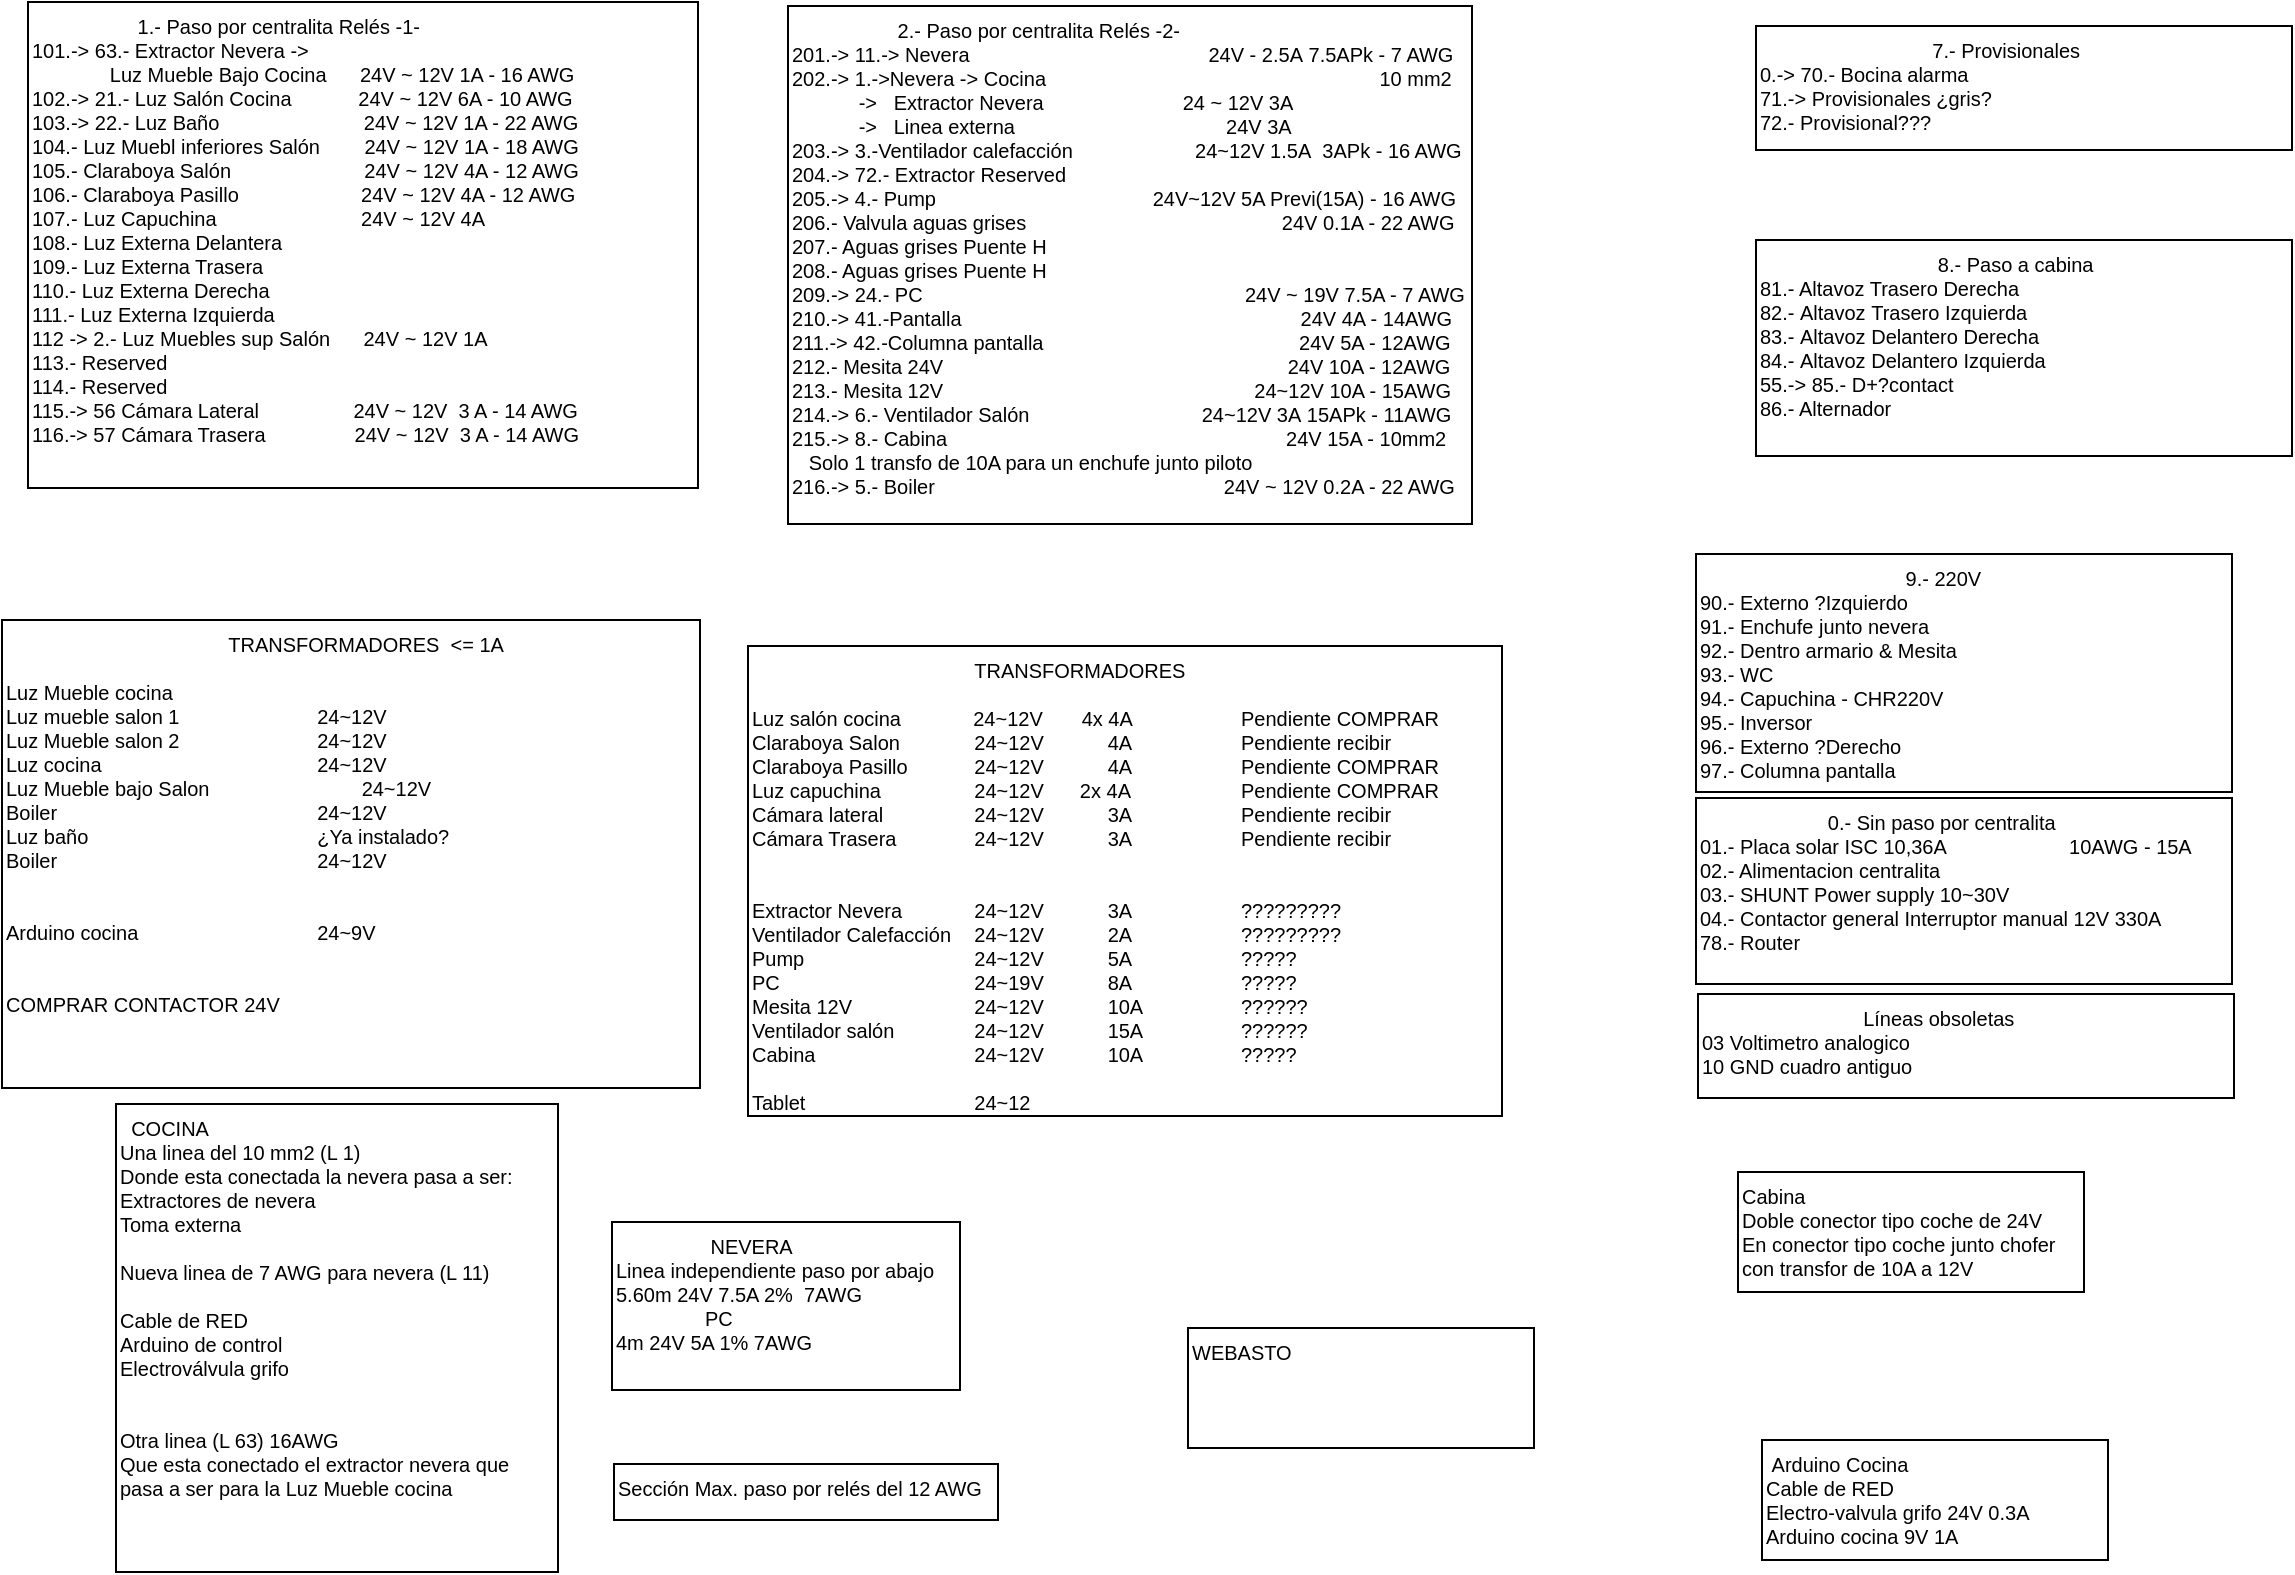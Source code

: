 <mxfile version="28.1.2">
  <diagram id="-175AL0abnjn761s82y0" name="Page-1">
    <mxGraphModel dx="404" dy="-583" grid="1" gridSize="1" guides="1" tooltips="1" connect="1" arrows="1" fold="1" page="1" pageScale="1" pageWidth="1169" pageHeight="827" math="0" shadow="0">
      <root>
        <mxCell id="0" />
        <mxCell id="1" style="" parent="0" />
        <mxCell id="ZQtyk6yFxOkWBHBf2kEJ-1" value="&lt;font size=&quot;1&quot;&gt;&amp;nbsp; &amp;nbsp; &amp;nbsp; &amp;nbsp; &amp;nbsp; &amp;nbsp; &amp;nbsp; &amp;nbsp; &amp;nbsp; &amp;nbsp; &amp;nbsp; &amp;nbsp; &amp;nbsp; &amp;nbsp; &amp;nbsp;Líneas obsoletas&lt;br&gt;&lt;/font&gt;&lt;font size=&quot;1&quot;&gt;03 Voltimetro analogico&lt;br&gt;10 GND cuadro antiguo&lt;br&gt;&lt;/font&gt;" style="whiteSpace=wrap;html=1;strokeColor=#000000;gradientColor=none;fontFamily=Helvetica;fontSize=4;fontColor=#000000;fillColor=#FFFFFF;align=left;verticalAlign=top;" parent="1" vertex="1">
          <mxGeometry x="860" y="1346" width="268" height="52" as="geometry" />
        </mxCell>
        <mxCell id="ZQtyk6yFxOkWBHBf2kEJ-2" value="&lt;font size=&quot;1&quot;&gt;&amp;nbsp; &amp;nbsp; &amp;nbsp; &amp;nbsp; &amp;nbsp; &amp;nbsp; &amp;nbsp; &amp;nbsp; &amp;nbsp; &amp;nbsp; &amp;nbsp; &amp;nbsp; &amp;nbsp; &amp;nbsp; &amp;nbsp;&lt;span style=&quot;white-space: pre&quot;&gt;&#x9;&lt;/span&gt;&lt;span style=&quot;white-space: pre&quot;&gt;&#x9;&lt;/span&gt;TRANSFORMADORES&lt;br&gt;&lt;/font&gt;&lt;span style=&quot;font-size: x-small&quot;&gt;&lt;br&gt;Luz salón cocina&amp;nbsp; &amp;nbsp; &amp;nbsp; &amp;nbsp; &amp;nbsp; &amp;nbsp; &amp;nbsp;24~12V&amp;nbsp; &amp;nbsp; &amp;nbsp; &amp;nbsp;4x 4A&lt;span style=&quot;white-space: pre&quot;&gt;&#x9;&lt;/span&gt;&lt;span style=&quot;white-space: pre&quot;&gt;&#x9;&lt;/span&gt;&lt;span style=&quot;white-space: pre&quot;&gt;&#x9;&lt;/span&gt;Pendiente COMPRAR&lt;br&gt;&lt;/span&gt;&lt;font size=&quot;1&quot;&gt;Claraboya Salon&lt;span style=&quot;white-space: pre&quot;&gt;&#x9;&lt;span style=&quot;white-space: pre&quot;&gt;&#x9;&lt;/span&gt;&lt;/span&gt;24~12V&lt;span style=&quot;white-space: pre&quot;&gt;&#x9;&lt;/span&gt;&lt;span style=&quot;white-space: pre&quot;&gt;&#x9;&lt;/span&gt;4A&lt;span style=&quot;white-space: pre&quot;&gt;&#x9;&lt;/span&gt;&lt;span style=&quot;white-space: pre&quot;&gt;&#x9;&lt;/span&gt;&lt;span style=&quot;white-space: pre&quot;&gt;&#x9;&lt;/span&gt;Pendiente recibir&lt;br&gt;Claraboya Pasillo&lt;span style=&quot;white-space: pre&quot;&gt;&#x9;&lt;span style=&quot;white-space: pre&quot;&gt;&#x9;&lt;/span&gt;&lt;/span&gt;24~12V&lt;span style=&quot;white-space: pre&quot;&gt;&#x9;&lt;/span&gt;&lt;span style=&quot;white-space: pre&quot;&gt;&#x9;&lt;/span&gt;4A&lt;span style=&quot;white-space: pre&quot;&gt;&#x9;&lt;/span&gt;&lt;span style=&quot;white-space: pre&quot;&gt;&#x9;&lt;/span&gt;&lt;span style=&quot;white-space: pre&quot;&gt;&#x9;&lt;/span&gt;Pendiente COMPRAR&lt;br&gt;Luz capuchina&lt;span style=&quot;white-space: pre&quot;&gt;&#x9;&lt;/span&gt;&lt;span style=&quot;white-space: pre&quot;&gt;&#x9;&lt;span style=&quot;white-space: pre&quot;&gt;&#x9;&lt;/span&gt;&lt;/span&gt;24~12V&lt;span style=&quot;white-space: pre&quot;&gt;&#x9;&lt;/span&gt;&amp;nbsp; &amp;nbsp;2x 4A&lt;span style=&quot;white-space: pre&quot;&gt;&#x9;&lt;/span&gt;&lt;span style=&quot;white-space: pre&quot;&gt;&#x9;&lt;/span&gt;&lt;span style=&quot;white-space: pre&quot;&gt;&#x9;&lt;/span&gt;Pendiente COMPRAR&lt;br&gt;Cámara lateral&lt;span style=&quot;white-space: pre&quot;&gt;&#x9;&lt;/span&gt;&lt;span style=&quot;white-space: pre&quot;&gt;&#x9;&lt;/span&gt;24~12V&lt;span style=&quot;white-space: pre&quot;&gt;&#x9;&lt;/span&gt;&lt;span style=&quot;white-space: pre&quot;&gt;&#x9;&lt;/span&gt;3A&lt;span style=&quot;white-space: pre&quot;&gt;&#x9;&lt;/span&gt;&lt;span style=&quot;white-space: pre&quot;&gt;&#x9;&lt;/span&gt;&lt;span style=&quot;white-space: pre&quot;&gt;&#x9;&lt;/span&gt;Pendiente recibir&lt;br&gt;Cámara Trasera&lt;span style=&quot;white-space: pre&quot;&gt;&#x9;&lt;/span&gt;&lt;span style=&quot;white-space: pre&quot;&gt;&#x9;&lt;/span&gt;24~12V&lt;span style=&quot;white-space: pre&quot;&gt;&#x9;&lt;/span&gt;&lt;span style=&quot;white-space: pre&quot;&gt;&#x9;&lt;/span&gt;3A&lt;span style=&quot;white-space: pre&quot;&gt;&#x9;&lt;/span&gt;&lt;span style=&quot;white-space: pre&quot;&gt;&#x9;&lt;/span&gt;&lt;span style=&quot;white-space: pre&quot;&gt;&#x9;&lt;/span&gt;Pendiente recibir&lt;br&gt;&lt;br&gt;&lt;br&gt;Extractor Nevera&lt;span style=&quot;white-space: pre&quot;&gt;&#x9;&lt;/span&gt;&lt;span style=&quot;white-space: pre&quot;&gt;&#x9;&lt;/span&gt;24~12V&lt;span style=&quot;white-space: pre&quot;&gt;&#x9;&lt;/span&gt;&lt;span style=&quot;white-space: pre&quot;&gt;&#x9;&lt;/span&gt;3A&lt;span style=&quot;white-space: pre&quot;&gt;&#x9;&lt;/span&gt;&lt;span style=&quot;white-space: pre&quot;&gt;&#x9;&lt;/span&gt;&lt;span style=&quot;white-space: pre&quot;&gt;&#x9;&lt;/span&gt;?????????&lt;br&gt;Ventilador Calefacción&lt;span style=&quot;white-space: pre&quot;&gt;&#x9;&lt;/span&gt;24~12V&lt;span style=&quot;white-space: pre&quot;&gt;&#x9;&lt;/span&gt;&lt;span style=&quot;white-space: pre&quot;&gt;&#x9;&lt;/span&gt;2A&lt;span style=&quot;white-space: pre&quot;&gt;&#x9;&lt;/span&gt;&lt;span style=&quot;white-space: pre&quot;&gt;&#x9;&lt;/span&gt;&lt;span style=&quot;white-space: pre&quot;&gt;&#x9;&lt;/span&gt;?????????&lt;br&gt;Pump&lt;span style=&quot;white-space: pre&quot;&gt;&#x9;&lt;/span&gt;&lt;span style=&quot;white-space: pre&quot;&gt;&#x9;&lt;/span&gt;&lt;span style=&quot;white-space: pre&quot;&gt;&#x9;&lt;/span&gt;&lt;span style=&quot;white-space: pre&quot;&gt;&#x9;&lt;/span&gt;24~12V&lt;span style=&quot;white-space: pre&quot;&gt;&#x9;&lt;/span&gt;&lt;span style=&quot;white-space: pre&quot;&gt;&#x9;&lt;/span&gt;5A&lt;span style=&quot;white-space: pre&quot;&gt;&#x9;&lt;/span&gt;&lt;span style=&quot;white-space: pre&quot;&gt;&#x9;&lt;/span&gt;&lt;span style=&quot;white-space: pre&quot;&gt;&#x9;&lt;/span&gt;?????&lt;br&gt;PC&lt;span style=&quot;white-space: pre&quot;&gt;&#x9;&lt;/span&gt;&lt;span style=&quot;white-space: pre&quot;&gt;&#x9;&lt;/span&gt;&lt;span style=&quot;white-space: pre&quot;&gt;&#x9;&lt;/span&gt;&lt;span style=&quot;white-space: pre&quot;&gt;&#x9;&lt;span style=&quot;white-space: pre&quot;&gt;&#x9;&lt;/span&gt;2&lt;/span&gt;4~19V&lt;span style=&quot;white-space: pre&quot;&gt;&#x9;&lt;/span&gt;&lt;span style=&quot;white-space: pre&quot;&gt;&#x9;&lt;/span&gt;8A&lt;span style=&quot;white-space: pre&quot;&gt;&#x9;&lt;/span&gt;&lt;span style=&quot;white-space: pre&quot;&gt;&#x9;&lt;/span&gt;&lt;span style=&quot;white-space: pre&quot;&gt;&#x9;&lt;/span&gt;?????&lt;br&gt;Mesita 12V&lt;span style=&quot;white-space: pre&quot;&gt;&#x9;&lt;/span&gt;&lt;span style=&quot;white-space: pre&quot;&gt;&#x9;&lt;/span&gt;&lt;span style=&quot;white-space: pre&quot;&gt;&#x9;&lt;/span&gt;24~12V&lt;span style=&quot;white-space: pre&quot;&gt;&#x9;&lt;/span&gt;&lt;span style=&quot;white-space: pre&quot;&gt;&#x9;&lt;/span&gt;10A&lt;span style=&quot;white-space: pre&quot;&gt;&#x9;&lt;/span&gt;&lt;span style=&quot;white-space: pre&quot;&gt;&#x9;&lt;/span&gt;&lt;span style=&quot;white-space: pre&quot;&gt;&#x9;&lt;/span&gt;??????&lt;br&gt;Ventilador salón&lt;span style=&quot;white-space: pre&quot;&gt;&#x9;&lt;/span&gt;&lt;span style=&quot;white-space: pre&quot;&gt;&#x9;&lt;/span&gt;24~12V&lt;span style=&quot;white-space: pre&quot;&gt;&#x9;&lt;/span&gt;&lt;span style=&quot;white-space: pre&quot;&gt;&#x9;&lt;/span&gt;15A&lt;span style=&quot;white-space: pre&quot;&gt;&#x9;&lt;/span&gt;&lt;span style=&quot;white-space: pre&quot;&gt;&#x9;&lt;/span&gt;&lt;span style=&quot;white-space: pre&quot;&gt;&#x9;&lt;/span&gt;??????&lt;br&gt;Cabina&lt;span style=&quot;white-space: pre&quot;&gt;&#x9;&lt;/span&gt;&lt;span style=&quot;white-space: pre&quot;&gt;&#x9;&lt;/span&gt;&lt;span style=&quot;white-space: pre&quot;&gt;&#x9;&lt;/span&gt;&lt;span style=&quot;white-space: pre&quot;&gt;&#x9;&lt;/span&gt;24~12V&lt;span style=&quot;white-space: pre&quot;&gt;&#x9;&lt;/span&gt;&lt;span style=&quot;white-space: pre&quot;&gt;&#x9;&lt;/span&gt;10A&lt;span style=&quot;white-space: pre&quot;&gt;&#x9;&lt;/span&gt;&lt;span style=&quot;white-space: pre&quot;&gt;&#x9;&lt;/span&gt;&lt;span style=&quot;white-space: pre&quot;&gt;&#x9;&lt;/span&gt;?????&lt;br&gt;&lt;br&gt;Tablet&lt;span style=&quot;white-space: pre&quot;&gt;&#x9;&lt;/span&gt;&lt;span style=&quot;white-space: pre&quot;&gt;&#x9;&lt;/span&gt;&lt;span style=&quot;white-space: pre&quot;&gt;&#x9;&lt;/span&gt;&lt;span style=&quot;white-space: pre&quot;&gt;&#x9;&lt;/span&gt;24~12&lt;span style=&quot;white-space: pre&quot;&gt;&#x9;&lt;/span&gt;&lt;span style=&quot;white-space: pre&quot;&gt;&#x9;&lt;/span&gt;&lt;br&gt;&lt;br&gt;&lt;br&gt;&lt;br&gt;&lt;br&gt;&lt;/font&gt;" style="whiteSpace=wrap;html=1;strokeColor=#000000;gradientColor=none;fontFamily=Helvetica;fontSize=4;fontColor=#000000;fillColor=#FFFFFF;align=left;verticalAlign=top;" parent="1" vertex="1">
          <mxGeometry x="385" y="1172" width="377" height="235" as="geometry" />
        </mxCell>
        <mxCell id="ZQtyk6yFxOkWBHBf2kEJ-3" value="&lt;span style=&quot;white-space: pre&quot;&gt;&#x9;&lt;/span&gt;&lt;span style=&quot;white-space: pre&quot;&gt;&#x9;&lt;/span&gt;&lt;span style=&quot;white-space: pre&quot;&gt;&#x9;&lt;/span&gt;&lt;span style=&quot;white-space: pre&quot;&gt;&#x9;&lt;/span&gt;&lt;span style=&quot;white-space: pre&quot;&gt;&#x9;&lt;/span&gt;&lt;font size=&quot;1&quot;&gt;&amp;nbsp;NEVERA&lt;br&gt;&lt;/font&gt;&lt;font size=&quot;1&quot;&gt;Linea independiente paso por abajo&lt;br&gt;5.60m 24V 7.5A 2%&amp;nbsp; 7AWG&lt;br&gt;&lt;span style=&quot;white-space: pre&quot;&gt;&#x9;&lt;/span&gt;&lt;span style=&quot;white-space: pre&quot;&gt;&#x9;&lt;/span&gt;PC&lt;br&gt;4m 24V 5A 1% 7AWG&lt;br&gt;&lt;/font&gt;" style="whiteSpace=wrap;html=1;strokeColor=#000000;gradientColor=none;fontFamily=Helvetica;fontSize=4;fontColor=#000000;fillColor=#FFFFFF;align=left;verticalAlign=top;" parent="1" vertex="1">
          <mxGeometry x="317" y="1460" width="174" height="84" as="geometry" />
        </mxCell>
        <mxCell id="ZQtyk6yFxOkWBHBf2kEJ-4" value="&lt;span&gt;&#x9;&lt;/span&gt;&lt;span&gt;&#x9;&lt;/span&gt;&lt;span&gt;&#x9;&lt;/span&gt;&lt;span&gt;&#x9;&lt;/span&gt;&lt;span&gt;&#x9;&lt;/span&gt;&lt;font size=&quot;1&quot;&gt;&amp;nbsp;&lt;span&gt;&#x9;&lt;/span&gt;&lt;span&gt;&#x9;&lt;/span&gt;COCINA&lt;br&gt;&lt;/font&gt;&lt;font size=&quot;1&quot;&gt;Una linea del 10 mm2 (L 1)&lt;br&gt;Donde esta conectada la nevera pasa a ser:&lt;br&gt;&lt;/font&gt;&lt;span style=&quot;font-size: x-small&quot;&gt;Extractores de nevera&lt;/span&gt;&lt;font size=&quot;1&quot;&gt;&lt;br&gt;&lt;/font&gt;&lt;span style=&quot;font-size: x-small&quot;&gt;Toma externa&lt;/span&gt;&lt;font size=&quot;1&quot;&gt;&lt;br&gt;&lt;br&gt;Nueva linea de 7 AWG para nevera (L 11)&lt;br&gt;&lt;br&gt;Cable de RED&lt;/font&gt;&lt;br style=&quot;font-size: x-small&quot;&gt;&lt;span style=&quot;font-size: x-small&quot;&gt;Arduino de control&lt;/span&gt;&lt;br style=&quot;font-size: x-small&quot;&gt;&lt;span style=&quot;font-size: x-small&quot;&gt;Electroválvula grifo&lt;/span&gt;&lt;font size=&quot;1&quot;&gt;&lt;br&gt;&lt;br&gt;&lt;br&gt;Otra linea (L 63) 16AWG&lt;br&gt;Que esta conectado el extractor nevera que pasa a ser para la Luz Mueble cocina&lt;br&gt;&lt;/font&gt;" style="whiteSpace=wrap;html=1;strokeColor=#000000;gradientColor=none;fontFamily=Helvetica;fontSize=4;fontColor=#000000;fillColor=#FFFFFF;align=left;verticalAlign=top;" parent="1" vertex="1">
          <mxGeometry x="69" y="1401" width="221" height="234" as="geometry" />
        </mxCell>
        <mxCell id="ZQtyk6yFxOkWBHBf2kEJ-6" value="&lt;font size=&quot;1&quot;&gt;Sección Max. paso por relés del 12 AWG&lt;/font&gt;&lt;font size=&quot;1&quot;&gt;&lt;br&gt;&lt;/font&gt;" style="whiteSpace=wrap;html=1;strokeColor=#000000;gradientColor=none;fontFamily=Helvetica;fontSize=4;fontColor=#000000;fillColor=#FFFFFF;align=left;verticalAlign=top;" parent="1" vertex="1">
          <mxGeometry x="318" y="1581" width="192" height="28" as="geometry" />
        </mxCell>
        <mxCell id="ZQtyk6yFxOkWBHBf2kEJ-7" value="&lt;span&gt;&#x9;&lt;/span&gt;&lt;span&gt;&#x9;&lt;/span&gt;&lt;span&gt;&#x9;&lt;/span&gt;&lt;span&gt;&#x9;&lt;/span&gt;&lt;span&gt;&#x9;&lt;/span&gt;&lt;font size=&quot;1&quot;&gt;&amp;nbsp;Arduino Cocina&lt;br&gt;Cable de RED&lt;br&gt;&lt;/font&gt;&lt;span style=&quot;font-size: x-small&quot;&gt;Electro-valvula grifo&lt;/span&gt;&lt;span style=&quot;font-size: x-small&quot;&gt;&#x9;&lt;/span&gt;&lt;span style=&quot;font-size: x-small&quot;&gt;&#x9;&lt;/span&gt;&lt;span style=&quot;font-size: x-small&quot;&gt;&#x9;&lt;/span&gt;&lt;span style=&quot;font-size: x-small&quot;&gt;24V&lt;/span&gt;&lt;span style=&quot;font-size: x-small&quot;&gt;&#x9;&lt;/span&gt;&lt;span style=&quot;font-size: x-small&quot;&gt;&#x9;&lt;/span&gt;&lt;span style=&quot;font-size: x-small&quot;&gt;0.3A&lt;br&gt;&lt;/span&gt;&lt;span style=&quot;font-size: x-small&quot;&gt;Arduino cocina&lt;/span&gt;&lt;span style=&quot;font-size: x-small&quot;&gt;&#x9;&lt;/span&gt;&lt;span style=&quot;font-size: x-small&quot;&gt;&#x9;&lt;/span&gt;&lt;span style=&quot;font-size: x-small&quot;&gt;&#x9;&lt;/span&gt;&lt;span style=&quot;font-size: x-small&quot;&gt;&#x9;&lt;/span&gt;&lt;span style=&quot;font-size: x-small&quot;&gt;9V&lt;/span&gt;&lt;span style=&quot;font-size: x-small&quot;&gt;&#x9;&lt;/span&gt;&lt;span style=&quot;font-size: x-small&quot;&gt;&#x9;&lt;/span&gt;&lt;span style=&quot;font-size: x-small&quot;&gt;1A&lt;/span&gt;&lt;font size=&quot;1&quot;&gt;&lt;br&gt;&lt;/font&gt;" style="whiteSpace=wrap;html=1;strokeColor=#000000;gradientColor=none;fontFamily=Helvetica;fontSize=4;fontColor=#000000;fillColor=#FFFFFF;align=left;verticalAlign=top;" parent="1" vertex="1">
          <mxGeometry x="892" y="1569" width="173" height="60" as="geometry" />
        </mxCell>
        <mxCell id="SF931Mywenp9Y2Ugy3Pg-1" value="&lt;font size=&quot;1&quot;&gt;Cabina&lt;br&gt;Doble conector tipo coche de 24V&lt;br&gt;En conector tipo coche junto chofer&lt;br&gt;con transfor de 10A a 12V&lt;br&gt;&lt;/font&gt;" style="whiteSpace=wrap;html=1;strokeColor=#000000;gradientColor=none;fontFamily=Helvetica;fontSize=4;fontColor=#000000;fillColor=#FFFFFF;align=left;verticalAlign=top;" parent="1" vertex="1">
          <mxGeometry x="880" y="1435" width="173" height="60" as="geometry" />
        </mxCell>
        <mxCell id="SF931Mywenp9Y2Ugy3Pg-2" value="&lt;font size=&quot;1&quot;&gt;WEBASTO&lt;br&gt;&lt;/font&gt;" style="whiteSpace=wrap;html=1;strokeColor=#000000;gradientColor=none;fontFamily=Helvetica;fontSize=4;fontColor=#000000;fillColor=#FFFFFF;align=left;verticalAlign=top;" parent="1" vertex="1">
          <mxGeometry x="605" y="1513" width="173" height="60" as="geometry" />
        </mxCell>
        <mxCell id="REklVsk6FUK4t5RbrmTy-106" value="Notas" parent="0" />
        <mxCell id="zfktQh-bjbZ7xJ-mgLf9-1" value="&lt;font size=&quot;1&quot;&gt;&amp;nbsp; &amp;nbsp; &amp;nbsp; &amp;nbsp; &amp;nbsp; &amp;nbsp; &amp;nbsp; &amp;nbsp; &amp;nbsp; &amp;nbsp; &amp;nbsp; &amp;nbsp; &amp;nbsp; &amp;nbsp; &amp;nbsp; &amp;nbsp; &amp;nbsp; &amp;nbsp; &amp;nbsp;9.- 220V&lt;br&gt;90.- Externo ?Izquierdo&lt;br&gt;91.- Enchufe junto nevera&lt;br&gt;92.- Dentro armario &amp;amp; Mesita&lt;br&gt;93.- WC&lt;br&gt;94.- Capuchina - CHR220V&lt;br&gt;95.- Inversor&lt;br&gt;96.- Externo ?Derecho&lt;br&gt;97.- Columna pantalla&lt;br&gt;&lt;/font&gt;" style="whiteSpace=wrap;html=1;strokeColor=#000000;gradientColor=none;fontFamily=Helvetica;fontSize=4;fontColor=#000000;fillColor=#FFFFFF;align=left;verticalAlign=top;" parent="REklVsk6FUK4t5RbrmTy-106" vertex="1">
          <mxGeometry x="859" y="1126" width="268" height="119" as="geometry" />
        </mxCell>
        <mxCell id="zfktQh-bjbZ7xJ-mgLf9-2" value="&lt;font size=&quot;1&quot;&gt;&amp;nbsp; &amp;nbsp; &amp;nbsp; &amp;nbsp; &amp;nbsp; &amp;nbsp; &amp;nbsp; &amp;nbsp; &amp;nbsp; &amp;nbsp; &amp;nbsp; &amp;nbsp; &amp;nbsp; &amp;nbsp; &amp;nbsp;&lt;span style=&quot;white-space: pre&quot;&gt;&#x9;&lt;/span&gt;&lt;span style=&quot;white-space: pre&quot;&gt;&#x9;&lt;/span&gt;TRANSFORMADORES&amp;nbsp; &amp;lt;= 1A&lt;br&gt;&lt;/font&gt;&lt;font size=&quot;1&quot;&gt;&lt;br&gt;Luz Mueble cocina&lt;br&gt;Luz mueble salon 1&lt;span&gt;&#x9;&lt;span style=&quot;white-space: pre&quot;&gt;&#x9;&lt;/span&gt;&lt;span style=&quot;white-space: pre&quot;&gt;&#x9;&lt;/span&gt;&lt;span style=&quot;white-space: pre&quot;&gt;&#x9;&lt;/span&gt;24~12V&lt;br&gt;&lt;/span&gt;&lt;/font&gt;&lt;span style=&quot;font-size: x-small&quot;&gt;Luz Mueble salon 2&lt;span style=&quot;white-space: pre&quot;&gt;&#x9;&lt;/span&gt;&lt;span style=&quot;white-space: pre&quot;&gt;&#x9;&lt;span style=&quot;white-space: pre&quot;&gt;&#x9;&lt;/span&gt;&lt;span style=&quot;white-space: pre&quot;&gt;&#x9;&lt;/span&gt;&lt;/span&gt;&lt;/span&gt;&lt;font size=&quot;1&quot;&gt;24~12V&lt;br&gt;Luz cocina&lt;span style=&quot;white-space: pre&quot;&gt;&#x9;&lt;/span&gt;&lt;span style=&quot;white-space: pre&quot;&gt;&#x9;&lt;/span&gt;&lt;span style=&quot;white-space: pre&quot;&gt;&#x9;&lt;/span&gt;&lt;span style=&quot;white-space: pre&quot;&gt;&#x9;&lt;/span&gt;&lt;span style=&quot;white-space: pre&quot;&gt;&#x9;&lt;/span&gt;24~12V&lt;br&gt;Luz Mueble bajo Salon&lt;span style=&quot;white-space: pre&quot;&gt;&#x9;&lt;/span&gt;&lt;span style=&quot;white-space: pre&quot;&gt;&#x9;&lt;/span&gt;&lt;span style=&quot;white-space: pre&quot;&gt;&#x9;&lt;/span&gt;&lt;span style=&quot;white-space: pre&quot;&gt;&#x9;&lt;/span&gt;24~12V&lt;br&gt;Boiler&lt;span style=&quot;white-space: pre&quot;&gt;&#x9;&lt;/span&gt;&lt;span style=&quot;white-space: pre&quot;&gt;&#x9;&lt;/span&gt;&lt;span style=&quot;white-space: pre&quot;&gt;&#x9;&lt;/span&gt;&lt;span style=&quot;white-space: pre&quot;&gt;&#x9;&lt;/span&gt;&lt;span style=&quot;white-space: pre&quot;&gt;&#x9;&lt;/span&gt;&lt;span style=&quot;white-space: pre&quot;&gt;&#x9;&lt;/span&gt;24~12V&lt;br&gt;Luz baño&lt;span style=&quot;white-space: pre&quot;&gt;&#x9;&lt;/span&gt;&lt;span style=&quot;white-space: pre&quot;&gt;&#x9;&lt;/span&gt;&lt;span style=&quot;white-space: pre&quot;&gt;&#x9;&lt;/span&gt;&lt;span style=&quot;white-space: pre&quot;&gt;&#x9;&lt;/span&gt;&lt;span style=&quot;white-space: pre&quot;&gt;&#x9;&lt;/span&gt;&lt;span style=&quot;white-space: pre&quot;&gt;&#x9;&lt;/span&gt;¿Ya instalado?&lt;br&gt;Boiler&lt;span style=&quot;white-space: pre&quot;&gt;&#x9;&lt;/span&gt;&lt;span style=&quot;white-space: pre&quot;&gt;&#x9;&lt;/span&gt;&lt;span style=&quot;white-space: pre&quot;&gt;&#x9;&lt;/span&gt;&lt;span style=&quot;white-space: pre&quot;&gt;&#x9;&lt;/span&gt;&lt;span style=&quot;white-space: pre&quot;&gt;&#x9;&lt;/span&gt;&lt;span style=&quot;white-space: pre&quot;&gt;&#x9;&lt;/span&gt;24~12V&lt;br&gt;&lt;br&gt;&lt;br&gt;Arduino cocina&lt;span style=&quot;white-space: pre&quot;&gt;&#x9;&lt;/span&gt;&lt;span style=&quot;white-space: pre&quot;&gt;&#x9;&lt;/span&gt;&lt;span style=&quot;white-space: pre&quot;&gt;&#x9;&lt;/span&gt;&lt;span style=&quot;white-space: pre&quot;&gt;&#x9;&lt;/span&gt;24~9V&lt;br&gt;&lt;br&gt;&lt;br&gt;COMPRAR CONTACTOR 24V&lt;br&gt;&lt;br&gt;&lt;/font&gt;" style="whiteSpace=wrap;html=1;strokeColor=#000000;gradientColor=none;fontFamily=Helvetica;fontSize=4;fontColor=#000000;fillColor=#FFFFFF;align=left;verticalAlign=top;" parent="REklVsk6FUK4t5RbrmTy-106" vertex="1">
          <mxGeometry x="12" y="1159" width="349" height="234" as="geometry" />
        </mxCell>
        <mxCell id="zfktQh-bjbZ7xJ-mgLf9-3" value="&lt;font size=&quot;1&quot;&gt;&amp;nbsp; &amp;nbsp; &amp;nbsp; &amp;nbsp; &amp;nbsp; &amp;nbsp; &amp;nbsp; &amp;nbsp; &amp;nbsp; &amp;nbsp; &amp;nbsp; &amp;nbsp;0.- Sin paso por centralita&lt;br&gt;01.- Placa solar ISC 10,36A&amp;nbsp; &amp;nbsp; &amp;nbsp; &amp;nbsp; &amp;nbsp; &amp;nbsp; &amp;nbsp; &amp;nbsp; &amp;nbsp; &amp;nbsp; &amp;nbsp;&amp;nbsp;&lt;/font&gt;&lt;span style=&quot;font-size: x-small&quot;&gt;10AWG -&amp;nbsp;&lt;/span&gt;&lt;font size=&quot;1&quot;&gt;15A&lt;br&gt;02.- Alimentacion centralita&lt;br&gt;&lt;/font&gt;&lt;span style=&quot;font-size: x-small&quot;&gt;03.- SHUNT Power supply 10~30V&lt;br&gt;&lt;/span&gt;&lt;font style=&quot;font-size: 10px&quot;&gt;04.- Contactor general Interruptor manual 12V 330A&lt;/font&gt;&lt;div&gt;&lt;span style=&quot;font-size: 10px;&quot;&gt;78.- Router&lt;/span&gt;&lt;/div&gt;&lt;div&gt;&lt;br&gt;&lt;br&gt;&lt;br&gt;&lt;/div&gt;" style="whiteSpace=wrap;html=1;strokeColor=#000000;gradientColor=none;fontFamily=Helvetica;fontSize=4;fontColor=#000000;fillColor=#FFFFFF;align=left;verticalAlign=top;" parent="REklVsk6FUK4t5RbrmTy-106" vertex="1">
          <mxGeometry x="859" y="1248" width="268" height="93" as="geometry" />
        </mxCell>
        <mxCell id="zfktQh-bjbZ7xJ-mgLf9-4" value="&lt;span style=&quot;font-size: 10px&quot;&gt;&amp;nbsp; &amp;nbsp; &amp;nbsp; &amp;nbsp; &amp;nbsp; &amp;nbsp; &amp;nbsp; &amp;nbsp; &amp;nbsp; &amp;nbsp;2&lt;/span&gt;&lt;font size=&quot;1&quot;&gt;.-&amp;nbsp;&lt;/font&gt;&lt;span style=&quot;font-size: x-small&quot;&gt;Paso por centralita Relés -2-&lt;/span&gt;&lt;font size=&quot;1&quot;&gt;&lt;br&gt;201.-&amp;gt; 11.-&amp;gt; Nevera&lt;span&gt;&amp;nbsp; &amp;nbsp; &amp;nbsp; &amp;nbsp; &amp;nbsp; &amp;nbsp; &amp;nbsp; &amp;nbsp; &amp;nbsp; &amp;nbsp; &amp;nbsp; &amp;nbsp; &amp;nbsp; &amp;nbsp; &amp;nbsp; &amp;nbsp; &amp;nbsp; &amp;nbsp; &amp;nbsp; &amp;nbsp; &amp;nbsp; &amp;nbsp;&lt;/span&gt;&lt;span&gt;&lt;/span&gt;&lt;/font&gt;&lt;span style=&quot;font-size: 10px&quot;&gt;24V -&amp;nbsp;&lt;/span&gt;&lt;span style=&quot;font-size: 10px&quot;&gt;2.5A&lt;/span&gt;&lt;span style=&quot;font-size: 10px&quot;&gt;&amp;nbsp;7.5APk - 7 AWG&lt;/span&gt;&lt;font size=&quot;1&quot;&gt;&lt;br&gt;202.-&amp;gt; 1.-&amp;gt;Nevera -&amp;gt; Cocina&lt;span&gt;&amp;nbsp; &amp;nbsp; &amp;nbsp; &amp;nbsp; &amp;nbsp; &amp;nbsp; &amp;nbsp; &amp;nbsp; &amp;nbsp; &amp;nbsp; &amp;nbsp; &amp;nbsp; &amp;nbsp; &amp;nbsp; &amp;nbsp; &amp;nbsp; &amp;nbsp; &amp;nbsp; &amp;nbsp; &amp;nbsp; &amp;nbsp; &amp;nbsp; &amp;nbsp; &amp;nbsp; &amp;nbsp; &amp;nbsp; &amp;nbsp; &amp;nbsp; &amp;nbsp; &amp;nbsp;&amp;nbsp;&lt;/span&gt;&lt;span&gt;&lt;/span&gt;&lt;span&gt;&lt;/span&gt;&lt;span&gt;&lt;/span&gt;&lt;span&gt;&lt;/span&gt;10 mm2&lt;br&gt;&amp;nbsp; &amp;nbsp; &amp;nbsp; &amp;nbsp; &amp;nbsp; &amp;nbsp; -&amp;gt;&amp;nbsp; &amp;nbsp;Extractor Nevera&amp;nbsp; &amp;nbsp; &amp;nbsp; &amp;nbsp; &amp;nbsp; &amp;nbsp; &amp;nbsp; &amp;nbsp; &amp;nbsp; &amp;nbsp; &amp;nbsp; &amp;nbsp; &amp;nbsp;24 ~ 12V&lt;span&gt;&#x9;&lt;/span&gt;3A&lt;br&gt;&amp;nbsp; &amp;nbsp; &amp;nbsp; &amp;nbsp; &amp;nbsp; &amp;nbsp; -&amp;gt;&amp;nbsp; &amp;nbsp;Linea externa&lt;span&gt;&amp;nbsp; &amp;nbsp; &amp;nbsp; &amp;nbsp; &amp;nbsp; &amp;nbsp; &amp;nbsp; &amp;nbsp; &amp;nbsp; &amp;nbsp; &amp;nbsp; &amp;nbsp; &amp;nbsp; &amp;nbsp; &amp;nbsp; &amp;nbsp; &amp;nbsp; &amp;nbsp; &amp;nbsp;&amp;nbsp;&lt;/span&gt;24V 3A&lt;br&gt;203.-&amp;gt; 3.-&lt;/font&gt;&lt;span style=&quot;font-size: x-small&quot;&gt;Ventilador c&lt;/span&gt;&lt;font size=&quot;1&quot;&gt;alefacción&amp;nbsp; &amp;nbsp; &amp;nbsp; &amp;nbsp; &amp;nbsp; &amp;nbsp; &amp;nbsp; &amp;nbsp; &amp;nbsp; &amp;nbsp; &amp;nbsp; 24~12V 1.5A&amp;nbsp; 3APk - 16 AWG&lt;br&gt;204.-&amp;gt; 72.- Extractor&amp;nbsp;&lt;/font&gt;&lt;span style=&quot;font-size: x-small&quot;&gt;Reserved&lt;/span&gt;&lt;font size=&quot;1&quot;&gt;&lt;br&gt;205.-&amp;gt; 4.- Pump&lt;/font&gt;&lt;font size=&quot;1&quot;&gt;&amp;nbsp; &amp;nbsp; &amp;nbsp; &amp;nbsp; &amp;nbsp; &amp;nbsp; &amp;nbsp; &amp;nbsp; &amp;nbsp; &amp;nbsp; &amp;nbsp; &amp;nbsp; &amp;nbsp; &amp;nbsp; &amp;nbsp; &amp;nbsp; &amp;nbsp; &amp;nbsp; &amp;nbsp; &amp;nbsp;&lt;/font&gt;&lt;span style=&quot;font-size: 10px&quot;&gt;24V&lt;/span&gt;&lt;font size=&quot;1&quot;&gt;~&lt;/font&gt;&lt;span style=&quot;font-size: 10px&quot;&gt;12V 5&lt;/span&gt;&lt;font size=&quot;1&quot;&gt;A Previ(15A)&amp;nbsp;&lt;/font&gt;&lt;font size=&quot;1&quot;&gt;- 16 AWG&lt;/font&gt;&lt;font size=&quot;1&quot;&gt;&lt;br&gt;&lt;/font&gt;&lt;font size=&quot;1&quot;&gt;206.- Valvula aguas grises&amp;nbsp; &amp;nbsp; &amp;nbsp; &amp;nbsp; &amp;nbsp; &amp;nbsp; &amp;nbsp; &amp;nbsp; &amp;nbsp; &amp;nbsp; &amp;nbsp; &amp;nbsp; &amp;nbsp; &amp;nbsp; &amp;nbsp; &amp;nbsp; &amp;nbsp; &amp;nbsp; &amp;nbsp; &amp;nbsp; &amp;nbsp; &amp;nbsp; &amp;nbsp; 24V 0.1A - 22 AWG&lt;br&gt;207.- A&lt;/font&gt;&lt;span style=&quot;font-size: x-small&quot;&gt;guas grises Puente H&lt;br&gt;&lt;/span&gt;&lt;font size=&quot;1&quot;&gt;208.- A&lt;/font&gt;&lt;span style=&quot;font-size: x-small&quot;&gt;guas grises Puente H&lt;/span&gt;&lt;font size=&quot;1&quot;&gt;&lt;br&gt;209.-&amp;gt; 24.- PC&amp;nbsp; &amp;nbsp; &amp;nbsp; &amp;nbsp; &amp;nbsp; &amp;nbsp; &amp;nbsp; &amp;nbsp; &amp;nbsp; &amp;nbsp;&lt;span&gt;&#x9;&lt;/span&gt;&amp;nbsp; &amp;nbsp; &amp;nbsp; &amp;nbsp; &amp;nbsp; &amp;nbsp; &amp;nbsp; &amp;nbsp; &amp;nbsp; &amp;nbsp; &amp;nbsp; &amp;nbsp; &amp;nbsp; &amp;nbsp; &amp;nbsp; &amp;nbsp; &amp;nbsp; &amp;nbsp; &amp;nbsp; &lt;/font&gt;&lt;font size=&quot;1&quot;&gt;24V ~&amp;nbsp;&lt;/font&gt;&lt;span style=&quot;font-size: x-small&quot;&gt;19V&lt;/span&gt;&lt;font size=&quot;1&quot;&gt;&amp;nbsp;7.5A - 7 AWG&lt;br&gt;210.-&amp;gt; 41.-Pantalla&amp;nbsp; &amp;nbsp; &amp;nbsp; &amp;nbsp; &amp;nbsp; &amp;nbsp; &amp;nbsp; &amp;nbsp;&amp;nbsp;&lt;span&gt;&amp;nbsp; &amp;nbsp; &amp;nbsp; &amp;nbsp; &amp;nbsp; &amp;nbsp; &amp;nbsp; &amp;nbsp; &amp;nbsp; &amp;nbsp; &amp;nbsp; &amp;nbsp; &amp;nbsp; &amp;nbsp; &amp;nbsp; &amp;nbsp; &amp;nbsp; &amp;nbsp; &amp;nbsp; &amp;nbsp; &amp;nbsp; &amp;nbsp; &amp;nbsp;&lt;/span&gt;&lt;span&gt;&lt;/span&gt;&lt;span&gt;&lt;/span&gt;&lt;/font&gt;&lt;font size=&quot;1&quot;&gt;24V 4A - 14AWG&lt;br&gt;211.-&amp;gt; 42.-Columna pantalla&amp;nbsp; &amp;nbsp; &amp;nbsp; &amp;nbsp; &amp;nbsp; &amp;nbsp; &amp;nbsp; &amp;nbsp; &amp;nbsp; &amp;nbsp; &amp;nbsp; &amp;nbsp; &amp;nbsp; &amp;nbsp; &amp;nbsp; &amp;nbsp; &amp;nbsp; &amp;nbsp; &amp;nbsp; &amp;nbsp; &amp;nbsp; &amp;nbsp; &amp;nbsp; 24V 5A - 12AWG&lt;br&gt;212.- Mesita 24V&amp;nbsp; &amp;nbsp; &amp;nbsp; &amp;nbsp; &amp;nbsp; &amp;nbsp; &amp;nbsp; &amp;nbsp; &amp;nbsp; &amp;nbsp; &amp;nbsp; &amp;nbsp; &amp;nbsp; &amp;nbsp; &amp;nbsp; &amp;nbsp; &amp;nbsp; &amp;nbsp; &amp;nbsp; &amp;nbsp; &amp;nbsp; &amp;nbsp; &amp;nbsp; &amp;nbsp; &amp;nbsp; &amp;nbsp; &amp;nbsp; &amp;nbsp; &amp;nbsp; &amp;nbsp; &amp;nbsp; 24V 10A - 12AWG&lt;br&gt;213.- Mesita 12V&amp;nbsp; &amp;nbsp; &amp;nbsp; &amp;nbsp; &amp;nbsp; &amp;nbsp; &amp;nbsp; &amp;nbsp; &amp;nbsp; &amp;nbsp; &amp;nbsp; &amp;nbsp; &amp;nbsp; &amp;nbsp; &amp;nbsp; &amp;nbsp; &amp;nbsp; &amp;nbsp; &amp;nbsp; &amp;nbsp; &amp;nbsp; &amp;nbsp; &amp;nbsp; &amp;nbsp; &amp;nbsp; &amp;nbsp; &amp;nbsp; &amp;nbsp; 24~12V 10A - 15AWG&lt;/font&gt;&lt;span style=&quot;font-size: x-small&quot;&gt;&lt;br&gt;&lt;/span&gt;&lt;font size=&quot;1&quot;&gt;214.&lt;/font&gt;&lt;font size=&quot;1&quot;&gt;-&amp;gt; 6.-&amp;nbsp;&lt;/font&gt;&lt;span style=&quot;font-size: 10px&quot;&gt;Ventilador Salón&lt;span&gt;&amp;nbsp; &amp;nbsp; &amp;nbsp; &amp;nbsp; &amp;nbsp; &amp;nbsp; &amp;nbsp; &amp;nbsp; &amp;nbsp; &amp;nbsp; &amp;nbsp; &amp;nbsp; &amp;nbsp; &amp;nbsp; &amp;nbsp; &amp;nbsp;&lt;/span&gt;24~12V&lt;span&gt;&amp;nbsp;3A&amp;nbsp;&lt;/span&gt;15APk - 11AWG&lt;/span&gt;&lt;span style=&quot;font-size: x-small&quot;&gt;&lt;br&gt;&lt;/span&gt;&lt;font size=&quot;1&quot;&gt;215&lt;/font&gt;&lt;font size=&quot;1&quot;&gt;.-&amp;gt; 8.- Cabina&lt;span&gt;&amp;nbsp; &amp;nbsp; &amp;nbsp; &amp;nbsp; &amp;nbsp; &amp;nbsp; &amp;nbsp; &amp;nbsp; &amp;nbsp; &amp;nbsp; &amp;nbsp; &amp;nbsp; &amp;nbsp; &amp;nbsp; &amp;nbsp; &amp;nbsp; &amp;nbsp; &amp;nbsp; &amp;nbsp; &amp;nbsp; &amp;nbsp; &amp;nbsp; &amp;nbsp; &amp;nbsp; &amp;nbsp; &amp;nbsp; &amp;nbsp; &amp;nbsp; &amp;nbsp; &amp;nbsp; &amp;nbsp;&lt;/span&gt;&lt;span&gt;&lt;/span&gt;&lt;span&gt;&lt;/span&gt;24V&lt;span&gt;&amp;nbsp;15&lt;/span&gt;A - 10mm2&lt;br&gt;&lt;/font&gt;&lt;span style=&quot;font-size: x-small&quot;&gt;&amp;nbsp; &amp;nbsp;Solo 1 transfo de 10A para un enchufe junto piloto&lt;br&gt;&lt;/span&gt;&lt;font size=&quot;1&quot;&gt;216.-&amp;gt; 5.- Boiler&amp;nbsp; &amp;nbsp; &amp;nbsp; &amp;nbsp; &amp;nbsp; &amp;nbsp; &amp;nbsp; &amp;nbsp; &amp;nbsp; &amp;nbsp; &amp;nbsp; &amp;nbsp; &amp;nbsp; &amp;nbsp; &amp;nbsp; &amp;nbsp; &amp;nbsp; &amp;nbsp; &amp;nbsp; &amp;nbsp; &amp;nbsp; &amp;nbsp; &amp;nbsp; &amp;nbsp; &amp;nbsp; &amp;nbsp;&amp;nbsp;&lt;span&gt;&lt;/span&gt;24V ~ 12V 0.2A - 22 AWG&lt;/font&gt;&lt;font size=&quot;1&quot;&gt;&lt;br&gt;&lt;br&gt;&lt;br&gt;&lt;br&gt;&lt;/font&gt;" style="whiteSpace=wrap;html=1;strokeColor=#000000;gradientColor=none;fontFamily=Helvetica;fontSize=4;fontColor=#000000;fillColor=#FFFFFF;align=left;verticalAlign=top;" parent="REklVsk6FUK4t5RbrmTy-106" vertex="1">
          <mxGeometry x="405" y="852" width="342" height="259" as="geometry" />
        </mxCell>
        <mxCell id="zfktQh-bjbZ7xJ-mgLf9-5" value="&lt;span style=&quot;font-size: x-small&quot;&gt;&amp;nbsp; &amp;nbsp; &amp;nbsp; &amp;nbsp; &amp;nbsp; &amp;nbsp; &amp;nbsp; &amp;nbsp; &amp;nbsp; &amp;nbsp; &amp;nbsp; &amp;nbsp; &amp;nbsp; &amp;nbsp; &amp;nbsp; &amp;nbsp;7.- Provisionales&lt;br&gt;&lt;/span&gt;&lt;span style=&quot;font-size: x-small&quot;&gt;0.-&amp;gt; 70.- Bocina alarma&lt;/span&gt;&lt;font size=&quot;1&quot;&gt;&lt;br&gt;71.-&amp;gt; Provisionales ¿gris?&lt;br&gt;72.- Provisional???&lt;/font&gt;&lt;font size=&quot;1&quot;&gt;&lt;br&gt;&lt;/font&gt;" style="whiteSpace=wrap;html=1;strokeColor=#000000;gradientColor=none;fontFamily=Helvetica;fontSize=4;fontColor=#000000;fillColor=#FFFFFF;align=left;verticalAlign=top;" parent="REklVsk6FUK4t5RbrmTy-106" vertex="1">
          <mxGeometry x="889" y="862" width="268" height="62" as="geometry" />
        </mxCell>
        <mxCell id="zfktQh-bjbZ7xJ-mgLf9-6" value="&lt;font size=&quot;1&quot;&gt;&amp;nbsp; &amp;nbsp; &amp;nbsp; &amp;nbsp; &amp;nbsp; &amp;nbsp; &amp;nbsp; &amp;nbsp; &amp;nbsp; &amp;nbsp; &amp;nbsp; &amp;nbsp; &amp;nbsp; &amp;nbsp; &amp;nbsp; &amp;nbsp; 8.- Paso a cabina&lt;br&gt;81.- Altavoz Trasero Derecha&lt;br&gt;&lt;/font&gt;&lt;span style=&quot;font-size: x-small&quot;&gt;82.-&amp;nbsp;&lt;/span&gt;&lt;span style=&quot;font-size: x-small&quot;&gt;Altavoz&amp;nbsp;&lt;/span&gt;&lt;span style=&quot;font-size: x-small&quot;&gt;Trasero Izquierda&lt;br&gt;&lt;/span&gt;&lt;span style=&quot;font-size: x-small&quot;&gt;83.-&amp;nbsp;&lt;/span&gt;&lt;span style=&quot;font-size: x-small&quot;&gt;Altavoz&amp;nbsp;&lt;/span&gt;&lt;span style=&quot;font-size: x-small&quot;&gt;Delantero Derecha&lt;br&gt;&lt;/span&gt;&lt;span style=&quot;font-size: x-small&quot;&gt;84.-&amp;nbsp;&lt;/span&gt;&lt;span style=&quot;font-size: x-small&quot;&gt;Altavoz&amp;nbsp;&lt;/span&gt;&lt;span style=&quot;font-size: x-small&quot;&gt;Delantero Izquierda&lt;br&gt;55.-&amp;gt; 85.- D+?contact&lt;br&gt;86.- Alternador&lt;/span&gt;&lt;font size=&quot;1&quot;&gt;&lt;br&gt;&lt;/font&gt;" style="whiteSpace=wrap;html=1;strokeColor=#000000;gradientColor=none;fontFamily=Helvetica;fontSize=4;fontColor=#000000;fillColor=#FFFFFF;align=left;verticalAlign=top;" parent="REklVsk6FUK4t5RbrmTy-106" vertex="1">
          <mxGeometry x="889" y="969" width="268" height="108" as="geometry" />
        </mxCell>
        <mxCell id="zfktQh-bjbZ7xJ-mgLf9-7" value="&lt;font size=&quot;1&quot;&gt;&amp;nbsp; &amp;nbsp; &amp;nbsp; &amp;nbsp; &amp;nbsp; &amp;nbsp; &amp;nbsp; &amp;nbsp; &amp;nbsp; &amp;nbsp;1.- Paso por centralita Relés -1-&lt;br&gt;&lt;/font&gt;&lt;span style=&quot;font-size: x-small&quot;&gt;101.-&amp;gt; 63.- Extractor Nevera -&amp;gt;&lt;br&gt;&amp;nbsp; &amp;nbsp; &amp;nbsp; &amp;nbsp; &amp;nbsp; &amp;nbsp; &amp;nbsp; Luz Mueble Bajo Cocina&amp;nbsp; &amp;nbsp; &amp;nbsp; &lt;/span&gt;&lt;span style=&quot;font-size: 10px&quot;&gt;24V ~ 12V 1A - 16 AWG&lt;/span&gt;&lt;span style=&quot;font-size: x-small&quot;&gt;&lt;br&gt;&lt;/span&gt;&lt;font style=&quot;font-size: 10px&quot;&gt;102.-&amp;gt; 21.- Luz Salón Cocina&amp;nbsp; &amp;nbsp; &amp;nbsp; &amp;nbsp; &amp;nbsp; &amp;nbsp; 24V ~ 12V 6A - 10 AWG&lt;br&gt;103.-&amp;gt; 22.- Luz Baño&amp;nbsp; &amp;nbsp; &amp;nbsp; &amp;nbsp; &amp;nbsp; &amp;nbsp; &amp;nbsp; &amp;nbsp; &amp;nbsp; &amp;nbsp; &amp;nbsp; &amp;nbsp; &amp;nbsp; 24V ~&amp;nbsp;12V 1A - 22 AWG&lt;br&gt;104.-&amp;nbsp;&lt;span style=&quot;font-size: x-small&quot;&gt;Luz Muebl inferiores Salón&lt;/span&gt;&amp;nbsp; &amp;nbsp; &amp;nbsp; &amp;nbsp; 24V ~ 12V 1A - 18 AWG&lt;br&gt;105.- Claraboya Salón&amp;nbsp; &amp;nbsp; &amp;nbsp; &amp;nbsp; &amp;nbsp; &amp;nbsp; &amp;nbsp; &amp;nbsp; &amp;nbsp; &amp;nbsp; &amp;nbsp; &amp;nbsp; 24V ~ 12V 4A - 12 AWG&lt;br&gt;106.- Claraboya Pasillo&amp;nbsp; &amp;nbsp; &amp;nbsp; &amp;nbsp; &amp;nbsp; &amp;nbsp; &amp;nbsp; &amp;nbsp; &amp;nbsp; &amp;nbsp; &amp;nbsp; 24V ~ 12V 4A - 12 AWG&lt;br&gt;107.- Luz Capuchina&amp;nbsp; &amp;nbsp; &amp;nbsp; &amp;nbsp; &amp;nbsp; &amp;nbsp; &amp;nbsp; &amp;nbsp; &amp;nbsp; &amp;nbsp; &amp;nbsp; &amp;nbsp; &amp;nbsp; 24V ~ 12V 4A&lt;br&gt;108.- Luz Externa Delantera&lt;br&gt;109.- Luz Externa Trasera&lt;br&gt;110.- Luz Externa Derecha&lt;br&gt;111.- Luz Externa Izquierda&lt;/font&gt;&lt;span style=&quot;font-size: x-small&quot;&gt;&lt;br&gt;&lt;/span&gt;&lt;font size=&quot;1&quot;&gt;112 -&amp;gt; 2.- Luz Muebles sup Salón&lt;span&gt;&amp;nbsp; &amp;nbsp; &amp;nbsp;&amp;nbsp;&lt;/span&gt;24V ~ 12V 1A&lt;br&gt;113.-&amp;nbsp;&lt;/font&gt;&lt;span style=&quot;font-size: x-small&quot;&gt;Reserved&lt;br&gt;&lt;/span&gt;&lt;font size=&quot;1&quot;&gt;114.-&amp;nbsp;&lt;/font&gt;&lt;span style=&quot;font-size: x-small&quot;&gt;Reserved&lt;br&gt;&lt;/span&gt;&lt;font size=&quot;1&quot;&gt;115.-&amp;gt; 56&amp;nbsp;&lt;/font&gt;&lt;span style=&quot;font-size: x-small&quot;&gt;Cámara Lateral&lt;span&gt;&amp;nbsp; &amp;nbsp; &amp;nbsp; &amp;nbsp; &amp;nbsp; &amp;nbsp; &amp;nbsp; &amp;nbsp; &amp;nbsp;&lt;/span&gt;24V ~ 12V&amp;nbsp; 3 A - 14 AWG&lt;br&gt;&lt;/span&gt;&lt;font size=&quot;1&quot;&gt;116.-&amp;gt; 57&amp;nbsp;&lt;/font&gt;&lt;span style=&quot;font-size: x-small&quot;&gt;Cámara Trasera&lt;/span&gt;&lt;span style=&quot;font-size: x-small&quot;&gt;&amp;nbsp; &amp;nbsp; &amp;nbsp; &amp;nbsp; &amp;nbsp; &amp;nbsp; &amp;nbsp; &amp;nbsp;&amp;nbsp;&lt;/span&gt;&lt;span style=&quot;font-size: x-small&quot;&gt;24V ~ 12V&amp;nbsp; 3 A - 14 AWG&lt;/span&gt;&lt;font size=&quot;1&quot;&gt;&lt;br&gt;&lt;/font&gt;" style="whiteSpace=wrap;html=1;strokeColor=#000000;gradientColor=none;fontFamily=Helvetica;fontSize=4;fontColor=#000000;fillColor=#FFFFFF;align=left;verticalAlign=top;" parent="REklVsk6FUK4t5RbrmTy-106" vertex="1">
          <mxGeometry x="25" y="850" width="335" height="243" as="geometry" />
        </mxCell>
        <mxCell id="REklVsk6FUK4t5RbrmTy-14" value="Fridge" style="" parent="0" />
        <mxCell id="REklVsk6FUK4t5RbrmTy-16" value="Light" style="" parent="0" />
        <mxCell id="mDpxC_ToR5QSuUpPD5QH-56" value="heaterAir" style="" parent="0" />
        <mxCell id="mDpxC_ToR5QSuUpPD5QH-43" value="Ventilacion" style="" parent="0" />
        <mxCell id="mDpxC_ToR5QSuUpPD5QH-17" value="water pump" style="" parent="0" />
        <mxCell id="mDpxC_ToR5QSuUpPD5QH-26" value="boiler" style="" parent="0" />
        <mxCell id="mDpxC_ToR5QSuUpPD5QH-71" value="heat" style="" parent="0" />
        <mxCell id="REklVsk6FUK4t5RbrmTy-39" value="Enchufes220V" parent="0" />
        <mxCell id="REklVsk6FUK4t5RbrmTy-109" value="Enchufe12V" parent="0" />
        <mxCell id="REklVsk6FUK4t5RbrmTy-131" value="PC" parent="0" />
        <mxCell id="REklVsk6FUK4t5RbrmTy-133" value="Monitor" parent="0" />
        <mxCell id="REklVsk6FUK4t5RbrmTy-23" value="Battery" parent="0" />
        <mxCell id="REklVsk6FUK4t5RbrmTy-36" value="Fuses" parent="0" />
        <mxCell id="3zew_IP8tUsAVHPyNGqZ-17" value="Shunt" parent="0" />
        <mxCell id="REklVsk6FUK4t5RbrmTy-34" value="contactor" parent="0" />
        <mxCell id="REklVsk6FUK4t5RbrmTy-29" value="CHR220V" parent="0" />
        <mxCell id="REklVsk6FUK4t5RbrmTy-32" value="CHRsolar" parent="0" />
        <mxCell id="REklVsk6FUK4t5RbrmTy-135" value="Radio" parent="0" />
        <mxCell id="REklVsk6FUK4t5RbrmTy-142" value="Alternador" parent="0" />
      </root>
    </mxGraphModel>
  </diagram>
</mxfile>
